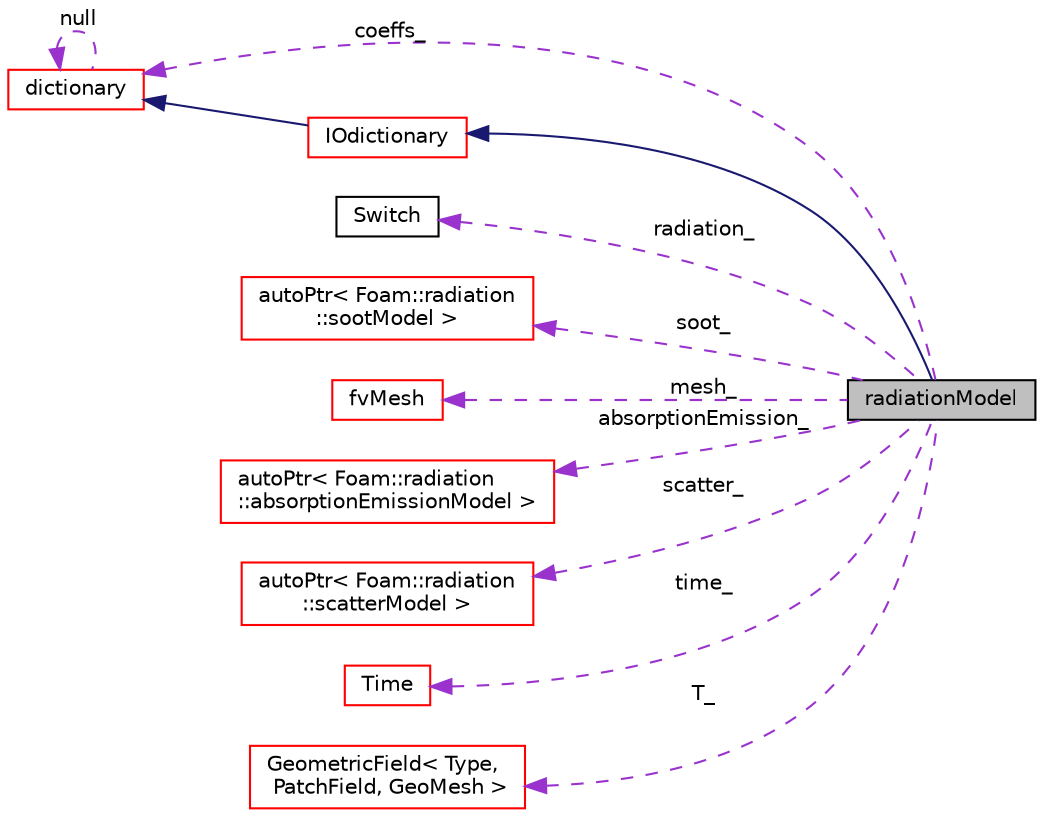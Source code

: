 digraph "radiationModel"
{
  bgcolor="transparent";
  edge [fontname="Helvetica",fontsize="10",labelfontname="Helvetica",labelfontsize="10"];
  node [fontname="Helvetica",fontsize="10",shape=record];
  rankdir="LR";
  Node1 [label="radiationModel",height=0.2,width=0.4,color="black", fillcolor="grey75", style="filled", fontcolor="black"];
  Node2 -> Node1 [dir="back",color="midnightblue",fontsize="10",style="solid",fontname="Helvetica"];
  Node2 [label="IOdictionary",height=0.2,width=0.4,color="red",URL="$a01172.html",tooltip="IOdictionary is derived from dictionary and IOobject to give the dictionary automatic IO functionalit..."];
  Node3 -> Node2 [dir="back",color="midnightblue",fontsize="10",style="solid",fontname="Helvetica"];
  Node3 [label="dictionary",height=0.2,width=0.4,color="red",URL="$a00523.html",tooltip="A list of keyword definitions, which are a keyword followed by any number of values (e..."];
  Node3 -> Node3 [dir="back",color="darkorchid3",fontsize="10",style="dashed",label=" null" ,fontname="Helvetica"];
  Node4 -> Node1 [dir="back",color="darkorchid3",fontsize="10",style="dashed",label=" radiation_" ,fontname="Helvetica"];
  Node4 [label="Switch",height=0.2,width=0.4,color="black",URL="$a02517.html",tooltip="A simple wrapper around bool so that it can be read as a word: true/false, on/off, yes/no, y/n, t/f, or none. "];
  Node5 -> Node1 [dir="back",color="darkorchid3",fontsize="10",style="dashed",label=" soot_" ,fontname="Helvetica"];
  Node5 [label="autoPtr\< Foam::radiation\l::sootModel \>",height=0.2,width=0.4,color="red",URL="$a00087.html"];
  Node6 -> Node1 [dir="back",color="darkorchid3",fontsize="10",style="dashed",label=" mesh_" ,fontname="Helvetica"];
  Node6 [label="fvMesh",height=0.2,width=0.4,color="red",URL="$a00876.html",tooltip="Mesh data needed to do the Finite Volume discretisation. "];
  Node7 -> Node1 [dir="back",color="darkorchid3",fontsize="10",style="dashed",label=" absorptionEmission_" ,fontname="Helvetica"];
  Node7 [label="autoPtr\< Foam::radiation\l::absorptionEmissionModel \>",height=0.2,width=0.4,color="red",URL="$a00087.html"];
  Node3 -> Node1 [dir="back",color="darkorchid3",fontsize="10",style="dashed",label=" coeffs_" ,fontname="Helvetica"];
  Node8 -> Node1 [dir="back",color="darkorchid3",fontsize="10",style="dashed",label=" scatter_" ,fontname="Helvetica"];
  Node8 [label="autoPtr\< Foam::radiation\l::scatterModel \>",height=0.2,width=0.4,color="red",URL="$a00087.html"];
  Node9 -> Node1 [dir="back",color="darkorchid3",fontsize="10",style="dashed",label=" time_" ,fontname="Helvetica"];
  Node9 [label="Time",height=0.2,width=0.4,color="red",URL="$a02610.html",tooltip="Class to control time during OpenFOAM simulations that is also the top-level objectRegistry. "];
  Node10 -> Node1 [dir="back",color="darkorchid3",fontsize="10",style="dashed",label=" T_" ,fontname="Helvetica"];
  Node10 [label="GeometricField\< Type,\l PatchField, GeoMesh \>",height=0.2,width=0.4,color="red",URL="$a00921.html",tooltip="Generic GeometricField class. "];
}
